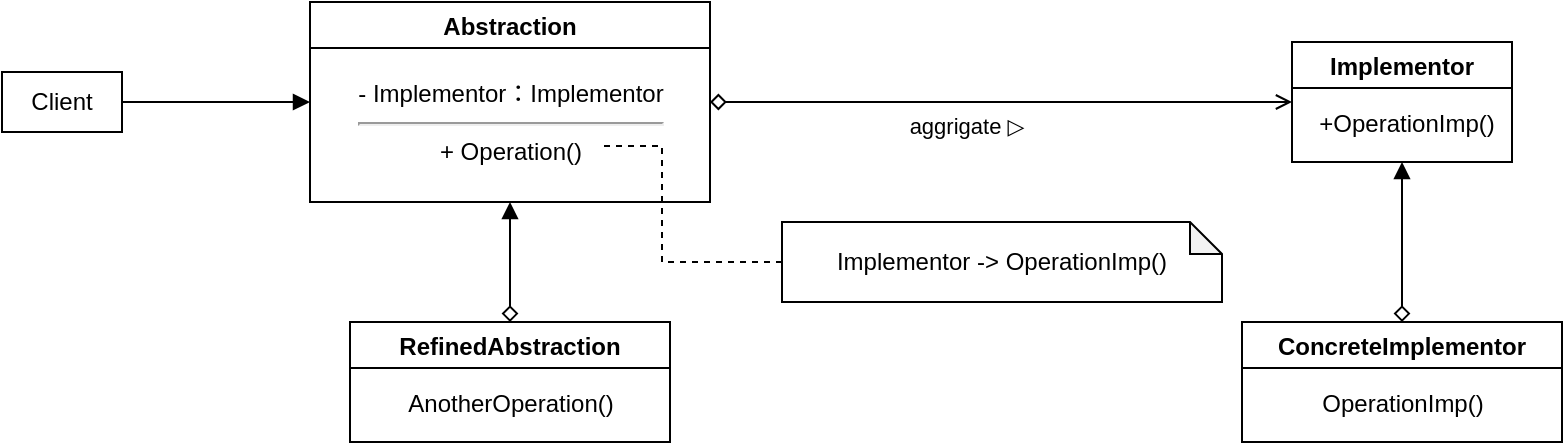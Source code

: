 <mxfile>
    <diagram id="BPoFTxdL8k3kD7XcHgM_" name="ページ1">
        <mxGraphModel dx="738" dy="478" grid="1" gridSize="10" guides="1" tooltips="1" connect="1" arrows="1" fold="1" page="1" pageScale="1" pageWidth="827" pageHeight="1169" math="0" shadow="0">
            <root>
                <mxCell id="0"/>
                <mxCell id="1" parent="0"/>
                <mxCell id="20" style="edgeStyle=orthogonalEdgeStyle;rounded=0;orthogonalLoop=1;jettySize=auto;html=1;entryX=0;entryY=0.5;entryDx=0;entryDy=0;startArrow=none;startFill=0;endArrow=block;endFill=1;" edge="1" parent="1" source="2" target="4">
                    <mxGeometry relative="1" as="geometry"/>
                </mxCell>
                <mxCell id="2" value="Client" style="whiteSpace=wrap;html=1;" vertex="1" parent="1">
                    <mxGeometry x="60" y="245" width="60" height="30" as="geometry"/>
                </mxCell>
                <mxCell id="9" style="edgeStyle=orthogonalEdgeStyle;rounded=0;orthogonalLoop=1;jettySize=auto;html=1;entryX=0;entryY=0.5;entryDx=0;entryDy=0;startArrow=diamond;startFill=0;endArrow=open;endFill=0;" edge="1" parent="1" source="4" target="6">
                    <mxGeometry relative="1" as="geometry"/>
                </mxCell>
                <mxCell id="10" value="aggrigate ▷" style="edgeLabel;html=1;align=center;verticalAlign=middle;resizable=0;points=[];" vertex="1" connectable="0" parent="9">
                    <mxGeometry x="-0.288" relative="1" as="geometry">
                        <mxPoint x="24" y="12" as="offset"/>
                    </mxGeometry>
                </mxCell>
                <mxCell id="4" value="Abstraction" style="swimlane;" vertex="1" parent="1">
                    <mxGeometry x="214" y="210" width="200" height="100" as="geometry"/>
                </mxCell>
                <mxCell id="5" value="- Implementor：Implementor&lt;br&gt;&lt;hr id=&quot;null&quot;&gt;+ Operation()" style="text;html=1;align=center;verticalAlign=middle;resizable=0;points=[];autosize=1;strokeColor=none;" vertex="1" parent="4">
                    <mxGeometry x="15" y="35" width="170" height="50" as="geometry"/>
                </mxCell>
                <mxCell id="6" value="Implementor" style="swimlane;" vertex="1" parent="1">
                    <mxGeometry x="705" y="230" width="110" height="60" as="geometry"/>
                </mxCell>
                <mxCell id="7" value="+OperationImp()" style="text;html=1;align=center;verticalAlign=middle;resizable=0;points=[];autosize=1;strokeColor=none;" vertex="1" parent="6">
                    <mxGeometry x="7" y="31" width="100" height="20" as="geometry"/>
                </mxCell>
                <mxCell id="13" style="edgeStyle=orthogonalEdgeStyle;rounded=0;orthogonalLoop=1;jettySize=auto;html=1;entryX=0.5;entryY=1;entryDx=0;entryDy=0;startArrow=diamond;startFill=0;endArrow=block;endFill=1;" edge="1" parent="1" source="11" target="6">
                    <mxGeometry relative="1" as="geometry"/>
                </mxCell>
                <mxCell id="11" value="ConcreteImplementor" style="swimlane;" vertex="1" parent="1">
                    <mxGeometry x="680" y="370" width="160" height="60" as="geometry"/>
                </mxCell>
                <mxCell id="12" value="OperationImp()" style="text;html=1;align=center;verticalAlign=middle;resizable=0;points=[];autosize=1;strokeColor=none;" vertex="1" parent="11">
                    <mxGeometry x="30" y="31" width="100" height="20" as="geometry"/>
                </mxCell>
                <mxCell id="16" style="edgeStyle=orthogonalEdgeStyle;rounded=0;orthogonalLoop=1;jettySize=auto;html=1;entryX=0.5;entryY=1;entryDx=0;entryDy=0;startArrow=diamond;startFill=0;endArrow=block;endFill=1;" edge="1" parent="1" source="14" target="4">
                    <mxGeometry relative="1" as="geometry"/>
                </mxCell>
                <mxCell id="14" value="RefinedAbstraction" style="swimlane;" vertex="1" parent="1">
                    <mxGeometry x="234" y="370" width="160" height="60" as="geometry"/>
                </mxCell>
                <mxCell id="15" value="AnotherOperation()" style="text;html=1;align=center;verticalAlign=middle;resizable=0;points=[];autosize=1;strokeColor=none;" vertex="1" parent="14">
                    <mxGeometry x="20" y="31" width="120" height="20" as="geometry"/>
                </mxCell>
                <mxCell id="19" style="edgeStyle=orthogonalEdgeStyle;rounded=0;orthogonalLoop=1;jettySize=auto;html=1;startArrow=none;startFill=0;endArrow=none;endFill=0;exitX=0;exitY=0.5;exitDx=0;exitDy=0;exitPerimeter=0;dashed=1;" edge="1" parent="1" source="17">
                    <mxGeometry relative="1" as="geometry">
                        <mxPoint x="360" y="282" as="targetPoint"/>
                        <Array as="points">
                            <mxPoint x="390" y="340"/>
                            <mxPoint x="390" y="282"/>
                        </Array>
                    </mxGeometry>
                </mxCell>
                <mxCell id="17" value="Implementor -&amp;gt; OperationImp()" style="shape=note;whiteSpace=wrap;html=1;backgroundOutline=1;darkOpacity=0.05;size=16;" vertex="1" parent="1">
                    <mxGeometry x="450" y="320" width="220" height="40" as="geometry"/>
                </mxCell>
            </root>
        </mxGraphModel>
    </diagram>
</mxfile>